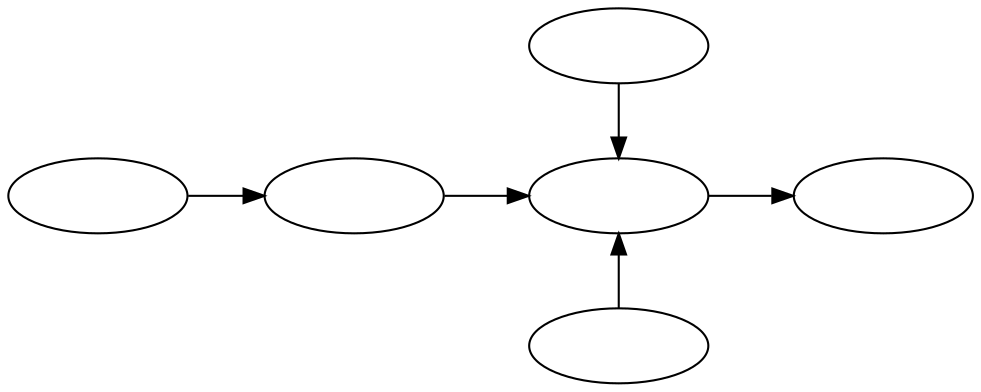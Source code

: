digraph {
    graph [rankdir=LR];
    node  [style="state", width=1.2];

    subgraph {
        a -> b   [style=invis];
        b -> SUT [style=invis];
    }

    subgraph {
        model     -> suite;
        suite     -> extension [label=" ", texlbl="sélection"];
        extension -> reports   [label=" ", texlbl="exécution"];
    }

    subgraph {
        x -> y    [style=invis];
        y -> data [style=invis];
    }

    edge  [constraint=false];

    SUT  -> extension;
    data -> extension;

    model     [label=" ", texlbl="\tikzref{boxextom}modèle objet"];
    suite     [label=" ", texlbl="suite de tests"                ];
    SUT       [label=" ", texlbl="\tikzref{boxextsut}SUT"        ];
    data      [label=" ", texlbl="données"                       ];
    extension [label=" ", texlbl="atoum"                         ];
    reports   [label=" ", texlbl="rapports"                      ];

    a [style=invis];
    b [style=invis];
    x [style=invis];
    y [style=invis];
}
